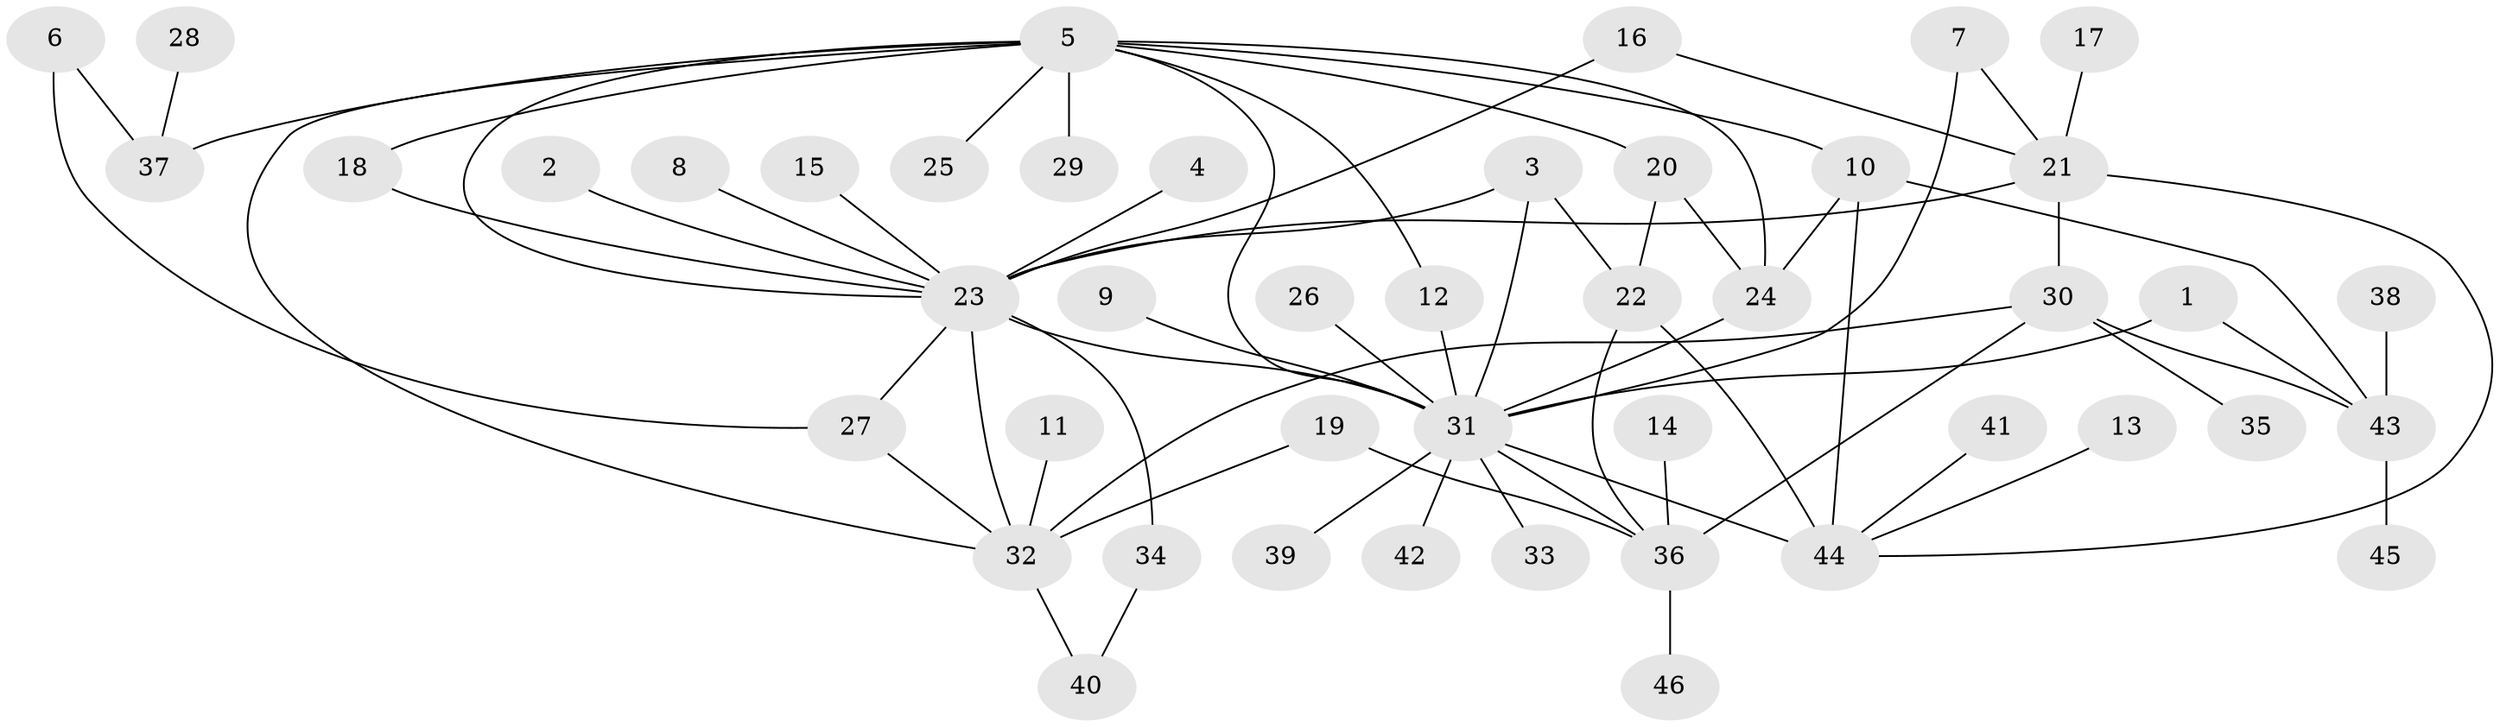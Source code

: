 // original degree distribution, {12: 0.010869565217391304, 2: 0.2717391304347826, 18: 0.010869565217391304, 11: 0.010869565217391304, 8: 0.021739130434782608, 5: 0.043478260869565216, 1: 0.4673913043478261, 4: 0.043478260869565216, 3: 0.07608695652173914, 6: 0.010869565217391304, 9: 0.010869565217391304, 7: 0.021739130434782608}
// Generated by graph-tools (version 1.1) at 2025/26/03/09/25 03:26:01]
// undirected, 46 vertices, 68 edges
graph export_dot {
graph [start="1"]
  node [color=gray90,style=filled];
  1;
  2;
  3;
  4;
  5;
  6;
  7;
  8;
  9;
  10;
  11;
  12;
  13;
  14;
  15;
  16;
  17;
  18;
  19;
  20;
  21;
  22;
  23;
  24;
  25;
  26;
  27;
  28;
  29;
  30;
  31;
  32;
  33;
  34;
  35;
  36;
  37;
  38;
  39;
  40;
  41;
  42;
  43;
  44;
  45;
  46;
  1 -- 31 [weight=1.0];
  1 -- 43 [weight=1.0];
  2 -- 23 [weight=1.0];
  3 -- 22 [weight=1.0];
  3 -- 23 [weight=1.0];
  3 -- 31 [weight=1.0];
  4 -- 23 [weight=1.0];
  5 -- 10 [weight=1.0];
  5 -- 12 [weight=1.0];
  5 -- 18 [weight=1.0];
  5 -- 20 [weight=1.0];
  5 -- 23 [weight=1.0];
  5 -- 24 [weight=1.0];
  5 -- 25 [weight=1.0];
  5 -- 29 [weight=1.0];
  5 -- 31 [weight=1.0];
  5 -- 32 [weight=1.0];
  5 -- 37 [weight=1.0];
  6 -- 27 [weight=1.0];
  6 -- 37 [weight=1.0];
  7 -- 21 [weight=1.0];
  7 -- 31 [weight=1.0];
  8 -- 23 [weight=1.0];
  9 -- 31 [weight=1.0];
  10 -- 24 [weight=1.0];
  10 -- 43 [weight=1.0];
  10 -- 44 [weight=1.0];
  11 -- 32 [weight=1.0];
  12 -- 31 [weight=1.0];
  13 -- 44 [weight=1.0];
  14 -- 36 [weight=1.0];
  15 -- 23 [weight=1.0];
  16 -- 21 [weight=1.0];
  16 -- 23 [weight=1.0];
  17 -- 21 [weight=1.0];
  18 -- 23 [weight=1.0];
  19 -- 32 [weight=1.0];
  19 -- 36 [weight=1.0];
  20 -- 22 [weight=1.0];
  20 -- 24 [weight=1.0];
  21 -- 23 [weight=1.0];
  21 -- 30 [weight=1.0];
  21 -- 44 [weight=1.0];
  22 -- 36 [weight=1.0];
  22 -- 44 [weight=1.0];
  23 -- 27 [weight=1.0];
  23 -- 31 [weight=2.0];
  23 -- 32 [weight=1.0];
  23 -- 34 [weight=1.0];
  24 -- 31 [weight=1.0];
  26 -- 31 [weight=1.0];
  27 -- 32 [weight=1.0];
  28 -- 37 [weight=1.0];
  30 -- 32 [weight=2.0];
  30 -- 35 [weight=1.0];
  30 -- 36 [weight=1.0];
  30 -- 43 [weight=1.0];
  31 -- 33 [weight=1.0];
  31 -- 36 [weight=1.0];
  31 -- 39 [weight=1.0];
  31 -- 42 [weight=1.0];
  31 -- 44 [weight=2.0];
  32 -- 40 [weight=1.0];
  34 -- 40 [weight=1.0];
  36 -- 46 [weight=1.0];
  38 -- 43 [weight=1.0];
  41 -- 44 [weight=1.0];
  43 -- 45 [weight=1.0];
}
